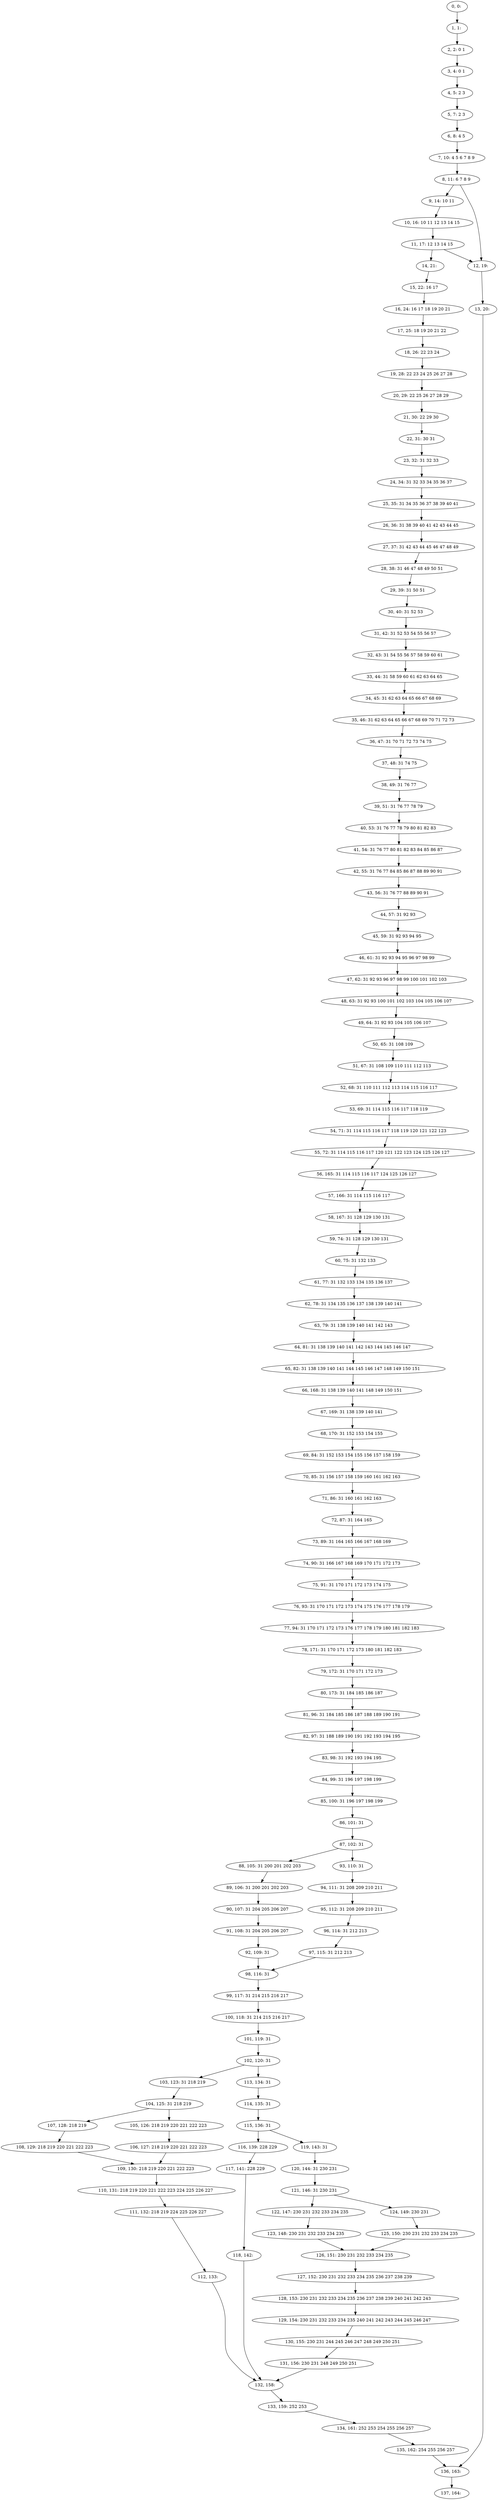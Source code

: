 digraph G {
0[label="0, 0: "];
1[label="1, 1: "];
2[label="2, 2: 0 1 "];
3[label="3, 4: 0 1 "];
4[label="4, 5: 2 3 "];
5[label="5, 7: 2 3 "];
6[label="6, 8: 4 5 "];
7[label="7, 10: 4 5 6 7 8 9 "];
8[label="8, 11: 6 7 8 9 "];
9[label="9, 14: 10 11 "];
10[label="10, 16: 10 11 12 13 14 15 "];
11[label="11, 17: 12 13 14 15 "];
12[label="12, 19: "];
13[label="13, 20: "];
14[label="14, 21: "];
15[label="15, 22: 16 17 "];
16[label="16, 24: 16 17 18 19 20 21 "];
17[label="17, 25: 18 19 20 21 22 "];
18[label="18, 26: 22 23 24 "];
19[label="19, 28: 22 23 24 25 26 27 28 "];
20[label="20, 29: 22 25 26 27 28 29 "];
21[label="21, 30: 22 29 30 "];
22[label="22, 31: 30 31 "];
23[label="23, 32: 31 32 33 "];
24[label="24, 34: 31 32 33 34 35 36 37 "];
25[label="25, 35: 31 34 35 36 37 38 39 40 41 "];
26[label="26, 36: 31 38 39 40 41 42 43 44 45 "];
27[label="27, 37: 31 42 43 44 45 46 47 48 49 "];
28[label="28, 38: 31 46 47 48 49 50 51 "];
29[label="29, 39: 31 50 51 "];
30[label="30, 40: 31 52 53 "];
31[label="31, 42: 31 52 53 54 55 56 57 "];
32[label="32, 43: 31 54 55 56 57 58 59 60 61 "];
33[label="33, 44: 31 58 59 60 61 62 63 64 65 "];
34[label="34, 45: 31 62 63 64 65 66 67 68 69 "];
35[label="35, 46: 31 62 63 64 65 66 67 68 69 70 71 72 73 "];
36[label="36, 47: 31 70 71 72 73 74 75 "];
37[label="37, 48: 31 74 75 "];
38[label="38, 49: 31 76 77 "];
39[label="39, 51: 31 76 77 78 79 "];
40[label="40, 53: 31 76 77 78 79 80 81 82 83 "];
41[label="41, 54: 31 76 77 80 81 82 83 84 85 86 87 "];
42[label="42, 55: 31 76 77 84 85 86 87 88 89 90 91 "];
43[label="43, 56: 31 76 77 88 89 90 91 "];
44[label="44, 57: 31 92 93 "];
45[label="45, 59: 31 92 93 94 95 "];
46[label="46, 61: 31 92 93 94 95 96 97 98 99 "];
47[label="47, 62: 31 92 93 96 97 98 99 100 101 102 103 "];
48[label="48, 63: 31 92 93 100 101 102 103 104 105 106 107 "];
49[label="49, 64: 31 92 93 104 105 106 107 "];
50[label="50, 65: 31 108 109 "];
51[label="51, 67: 31 108 109 110 111 112 113 "];
52[label="52, 68: 31 110 111 112 113 114 115 116 117 "];
53[label="53, 69: 31 114 115 116 117 118 119 "];
54[label="54, 71: 31 114 115 116 117 118 119 120 121 122 123 "];
55[label="55, 72: 31 114 115 116 117 120 121 122 123 124 125 126 127 "];
56[label="56, 165: 31 114 115 116 117 124 125 126 127 "];
57[label="57, 166: 31 114 115 116 117 "];
58[label="58, 167: 31 128 129 130 131 "];
59[label="59, 74: 31 128 129 130 131 "];
60[label="60, 75: 31 132 133 "];
61[label="61, 77: 31 132 133 134 135 136 137 "];
62[label="62, 78: 31 134 135 136 137 138 139 140 141 "];
63[label="63, 79: 31 138 139 140 141 142 143 "];
64[label="64, 81: 31 138 139 140 141 142 143 144 145 146 147 "];
65[label="65, 82: 31 138 139 140 141 144 145 146 147 148 149 150 151 "];
66[label="66, 168: 31 138 139 140 141 148 149 150 151 "];
67[label="67, 169: 31 138 139 140 141 "];
68[label="68, 170: 31 152 153 154 155 "];
69[label="69, 84: 31 152 153 154 155 156 157 158 159 "];
70[label="70, 85: 31 156 157 158 159 160 161 162 163 "];
71[label="71, 86: 31 160 161 162 163 "];
72[label="72, 87: 31 164 165 "];
73[label="73, 89: 31 164 165 166 167 168 169 "];
74[label="74, 90: 31 166 167 168 169 170 171 172 173 "];
75[label="75, 91: 31 170 171 172 173 174 175 "];
76[label="76, 93: 31 170 171 172 173 174 175 176 177 178 179 "];
77[label="77, 94: 31 170 171 172 173 176 177 178 179 180 181 182 183 "];
78[label="78, 171: 31 170 171 172 173 180 181 182 183 "];
79[label="79, 172: 31 170 171 172 173 "];
80[label="80, 173: 31 184 185 186 187 "];
81[label="81, 96: 31 184 185 186 187 188 189 190 191 "];
82[label="82, 97: 31 188 189 190 191 192 193 194 195 "];
83[label="83, 98: 31 192 193 194 195 "];
84[label="84, 99: 31 196 197 198 199 "];
85[label="85, 100: 31 196 197 198 199 "];
86[label="86, 101: 31 "];
87[label="87, 102: 31 "];
88[label="88, 105: 31 200 201 202 203 "];
89[label="89, 106: 31 200 201 202 203 "];
90[label="90, 107: 31 204 205 206 207 "];
91[label="91, 108: 31 204 205 206 207 "];
92[label="92, 109: 31 "];
93[label="93, 110: 31 "];
94[label="94, 111: 31 208 209 210 211 "];
95[label="95, 112: 31 208 209 210 211 "];
96[label="96, 114: 31 212 213 "];
97[label="97, 115: 31 212 213 "];
98[label="98, 116: 31 "];
99[label="99, 117: 31 214 215 216 217 "];
100[label="100, 118: 31 214 215 216 217 "];
101[label="101, 119: 31 "];
102[label="102, 120: 31 "];
103[label="103, 123: 31 218 219 "];
104[label="104, 125: 31 218 219 "];
105[label="105, 126: 218 219 220 221 222 223 "];
106[label="106, 127: 218 219 220 221 222 223 "];
107[label="107, 128: 218 219 "];
108[label="108, 129: 218 219 220 221 222 223 "];
109[label="109, 130: 218 219 220 221 222 223 "];
110[label="110, 131: 218 219 220 221 222 223 224 225 226 227 "];
111[label="111, 132: 218 219 224 225 226 227 "];
112[label="112, 133: "];
113[label="113, 134: 31 "];
114[label="114, 135: 31 "];
115[label="115, 136: 31 "];
116[label="116, 139: 228 229 "];
117[label="117, 141: 228 229 "];
118[label="118, 142: "];
119[label="119, 143: 31 "];
120[label="120, 144: 31 230 231 "];
121[label="121, 146: 31 230 231 "];
122[label="122, 147: 230 231 232 233 234 235 "];
123[label="123, 148: 230 231 232 233 234 235 "];
124[label="124, 149: 230 231 "];
125[label="125, 150: 230 231 232 233 234 235 "];
126[label="126, 151: 230 231 232 233 234 235 "];
127[label="127, 152: 230 231 232 233 234 235 236 237 238 239 "];
128[label="128, 153: 230 231 232 233 234 235 236 237 238 239 240 241 242 243 "];
129[label="129, 154: 230 231 232 233 234 235 240 241 242 243 244 245 246 247 "];
130[label="130, 155: 230 231 244 245 246 247 248 249 250 251 "];
131[label="131, 156: 230 231 248 249 250 251 "];
132[label="132, 158: "];
133[label="133, 159: 252 253 "];
134[label="134, 161: 252 253 254 255 256 257 "];
135[label="135, 162: 254 255 256 257 "];
136[label="136, 163: "];
137[label="137, 164: "];
0->1 ;
1->2 ;
2->3 ;
3->4 ;
4->5 ;
5->6 ;
6->7 ;
7->8 ;
8->9 ;
8->12 ;
9->10 ;
10->11 ;
11->12 ;
11->14 ;
12->13 ;
13->136 ;
14->15 ;
15->16 ;
16->17 ;
17->18 ;
18->19 ;
19->20 ;
20->21 ;
21->22 ;
22->23 ;
23->24 ;
24->25 ;
25->26 ;
26->27 ;
27->28 ;
28->29 ;
29->30 ;
30->31 ;
31->32 ;
32->33 ;
33->34 ;
34->35 ;
35->36 ;
36->37 ;
37->38 ;
38->39 ;
39->40 ;
40->41 ;
41->42 ;
42->43 ;
43->44 ;
44->45 ;
45->46 ;
46->47 ;
47->48 ;
48->49 ;
49->50 ;
50->51 ;
51->52 ;
52->53 ;
53->54 ;
54->55 ;
55->56 ;
56->57 ;
57->58 ;
58->59 ;
59->60 ;
60->61 ;
61->62 ;
62->63 ;
63->64 ;
64->65 ;
65->66 ;
66->67 ;
67->68 ;
68->69 ;
69->70 ;
70->71 ;
71->72 ;
72->73 ;
73->74 ;
74->75 ;
75->76 ;
76->77 ;
77->78 ;
78->79 ;
79->80 ;
80->81 ;
81->82 ;
82->83 ;
83->84 ;
84->85 ;
85->86 ;
86->87 ;
87->88 ;
87->93 ;
88->89 ;
89->90 ;
90->91 ;
91->92 ;
92->98 ;
93->94 ;
94->95 ;
95->96 ;
96->97 ;
97->98 ;
98->99 ;
99->100 ;
100->101 ;
101->102 ;
102->103 ;
102->113 ;
103->104 ;
104->105 ;
104->107 ;
105->106 ;
106->109 ;
107->108 ;
108->109 ;
109->110 ;
110->111 ;
111->112 ;
112->132 ;
113->114 ;
114->115 ;
115->116 ;
115->119 ;
116->117 ;
117->118 ;
118->132 ;
119->120 ;
120->121 ;
121->122 ;
121->124 ;
122->123 ;
123->126 ;
124->125 ;
125->126 ;
126->127 ;
127->128 ;
128->129 ;
129->130 ;
130->131 ;
131->132 ;
132->133 ;
133->134 ;
134->135 ;
135->136 ;
136->137 ;
}
